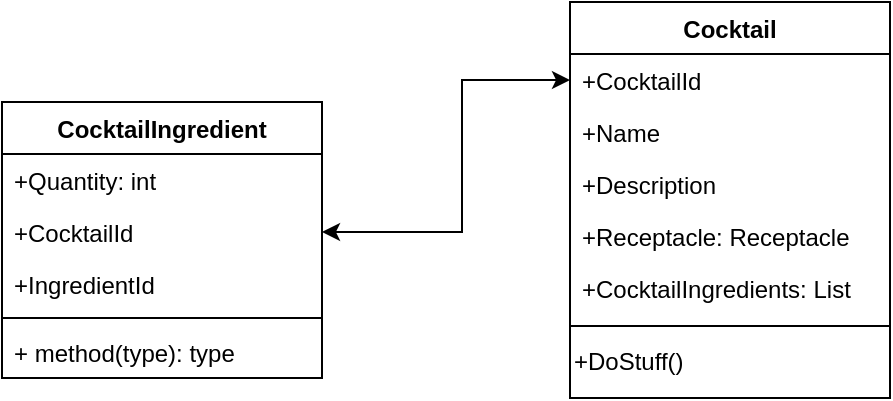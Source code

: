 <mxfile version="16.5.1" type="device"><diagram id="C5RBs43oDa-KdzZeNtuy" name="Page-1"><mxGraphModel dx="1038" dy="649" grid="1" gridSize="10" guides="1" tooltips="1" connect="1" arrows="1" fold="1" page="1" pageScale="1" pageWidth="827" pageHeight="1169" math="0" shadow="0"><root><mxCell id="WIyWlLk6GJQsqaUBKTNV-0"/><mxCell id="WIyWlLk6GJQsqaUBKTNV-1" parent="WIyWlLk6GJQsqaUBKTNV-0"/><mxCell id="mjqMMqfltiQhkU4jB39E-1" value="Cocktail" style="swimlane;fontStyle=1;align=center;verticalAlign=top;childLayout=stackLayout;horizontal=1;startSize=26;horizontalStack=0;resizeParent=1;resizeParentMax=0;resizeLast=0;collapsible=1;marginBottom=0;" vertex="1" parent="WIyWlLk6GJQsqaUBKTNV-1"><mxGeometry x="414" y="60" width="160" height="198" as="geometry"/></mxCell><mxCell id="mjqMMqfltiQhkU4jB39E-2" value="+CocktailId" style="text;strokeColor=none;fillColor=none;align=left;verticalAlign=top;spacingLeft=4;spacingRight=4;overflow=hidden;rotatable=0;points=[[0,0.5],[1,0.5]];portConstraint=eastwest;" vertex="1" parent="mjqMMqfltiQhkU4jB39E-1"><mxGeometry y="26" width="160" height="26" as="geometry"/></mxCell><mxCell id="mjqMMqfltiQhkU4jB39E-13" value="+Name" style="text;strokeColor=none;fillColor=none;align=left;verticalAlign=top;spacingLeft=4;spacingRight=4;overflow=hidden;rotatable=0;points=[[0,0.5],[1,0.5]];portConstraint=eastwest;" vertex="1" parent="mjqMMqfltiQhkU4jB39E-1"><mxGeometry y="52" width="160" height="26" as="geometry"/></mxCell><mxCell id="mjqMMqfltiQhkU4jB39E-11" value="+Description" style="text;strokeColor=none;fillColor=none;align=left;verticalAlign=top;spacingLeft=4;spacingRight=4;overflow=hidden;rotatable=0;points=[[0,0.5],[1,0.5]];portConstraint=eastwest;" vertex="1" parent="mjqMMqfltiQhkU4jB39E-1"><mxGeometry y="78" width="160" height="26" as="geometry"/></mxCell><mxCell id="mjqMMqfltiQhkU4jB39E-12" value="+Receptacle: Receptacle" style="text;strokeColor=none;fillColor=none;align=left;verticalAlign=top;spacingLeft=4;spacingRight=4;overflow=hidden;rotatable=0;points=[[0,0.5],[1,0.5]];portConstraint=eastwest;" vertex="1" parent="mjqMMqfltiQhkU4jB39E-1"><mxGeometry y="104" width="160" height="26" as="geometry"/></mxCell><mxCell id="mjqMMqfltiQhkU4jB39E-4" value="+CocktailIngredients: List" style="text;strokeColor=none;fillColor=none;align=left;verticalAlign=top;spacingLeft=4;spacingRight=4;overflow=hidden;rotatable=0;points=[[0,0.5],[1,0.5]];portConstraint=eastwest;" vertex="1" parent="mjqMMqfltiQhkU4jB39E-1"><mxGeometry y="130" width="160" height="28" as="geometry"/></mxCell><mxCell id="mjqMMqfltiQhkU4jB39E-3" value="" style="line;strokeWidth=1;fillColor=none;align=left;verticalAlign=middle;spacingTop=-1;spacingLeft=3;spacingRight=3;rotatable=0;labelPosition=right;points=[];portConstraint=eastwest;" vertex="1" parent="mjqMMqfltiQhkU4jB39E-1"><mxGeometry y="158" width="160" height="8" as="geometry"/></mxCell><mxCell id="mjqMMqfltiQhkU4jB39E-9" value="+DoStuff()" style="text;html=1;strokeColor=none;fillColor=none;align=left;verticalAlign=top;whiteSpace=wrap;rounded=0;" vertex="1" parent="mjqMMqfltiQhkU4jB39E-1"><mxGeometry y="166" width="160" height="32" as="geometry"/></mxCell><mxCell id="mjqMMqfltiQhkU4jB39E-5" value="CocktailIngredient" style="swimlane;fontStyle=1;align=center;verticalAlign=top;childLayout=stackLayout;horizontal=1;startSize=26;horizontalStack=0;resizeParent=1;resizeParentMax=0;resizeLast=0;collapsible=1;marginBottom=0;" vertex="1" parent="WIyWlLk6GJQsqaUBKTNV-1"><mxGeometry x="130" y="110" width="160" height="138" as="geometry"/></mxCell><mxCell id="mjqMMqfltiQhkU4jB39E-15" value="+Quantity: int" style="text;strokeColor=none;fillColor=none;align=left;verticalAlign=top;spacingLeft=4;spacingRight=4;overflow=hidden;rotatable=0;points=[[0,0.5],[1,0.5]];portConstraint=eastwest;" vertex="1" parent="mjqMMqfltiQhkU4jB39E-5"><mxGeometry y="26" width="160" height="26" as="geometry"/></mxCell><mxCell id="mjqMMqfltiQhkU4jB39E-6" value="+CocktailId" style="text;strokeColor=none;fillColor=none;align=left;verticalAlign=top;spacingLeft=4;spacingRight=4;overflow=hidden;rotatable=0;points=[[0,0.5],[1,0.5]];portConstraint=eastwest;" vertex="1" parent="mjqMMqfltiQhkU4jB39E-5"><mxGeometry y="52" width="160" height="26" as="geometry"/></mxCell><mxCell id="mjqMMqfltiQhkU4jB39E-14" value="+IngredientId" style="text;strokeColor=none;fillColor=none;align=left;verticalAlign=top;spacingLeft=4;spacingRight=4;overflow=hidden;rotatable=0;points=[[0,0.5],[1,0.5]];portConstraint=eastwest;" vertex="1" parent="mjqMMqfltiQhkU4jB39E-5"><mxGeometry y="78" width="160" height="26" as="geometry"/></mxCell><mxCell id="mjqMMqfltiQhkU4jB39E-7" value="" style="line;strokeWidth=1;fillColor=none;align=left;verticalAlign=middle;spacingTop=-1;spacingLeft=3;spacingRight=3;rotatable=0;labelPosition=right;points=[];portConstraint=eastwest;" vertex="1" parent="mjqMMqfltiQhkU4jB39E-5"><mxGeometry y="104" width="160" height="8" as="geometry"/></mxCell><mxCell id="mjqMMqfltiQhkU4jB39E-8" value="+ method(type): type" style="text;strokeColor=none;fillColor=none;align=left;verticalAlign=top;spacingLeft=4;spacingRight=4;overflow=hidden;rotatable=0;points=[[0,0.5],[1,0.5]];portConstraint=eastwest;" vertex="1" parent="mjqMMqfltiQhkU4jB39E-5"><mxGeometry y="112" width="160" height="26" as="geometry"/></mxCell><mxCell id="mjqMMqfltiQhkU4jB39E-17" value="" style="endArrow=classic;startArrow=classic;html=1;rounded=0;exitX=1;exitY=0.5;exitDx=0;exitDy=0;entryX=0;entryY=0.5;entryDx=0;entryDy=0;" edge="1" parent="WIyWlLk6GJQsqaUBKTNV-1" source="mjqMMqfltiQhkU4jB39E-6" target="mjqMMqfltiQhkU4jB39E-2"><mxGeometry width="50" height="50" relative="1" as="geometry"><mxPoint x="390" y="360" as="sourcePoint"/><mxPoint x="360" y="170" as="targetPoint"/><Array as="points"><mxPoint x="360" y="175"/><mxPoint x="360" y="99"/></Array></mxGeometry></mxCell></root></mxGraphModel></diagram></mxfile>